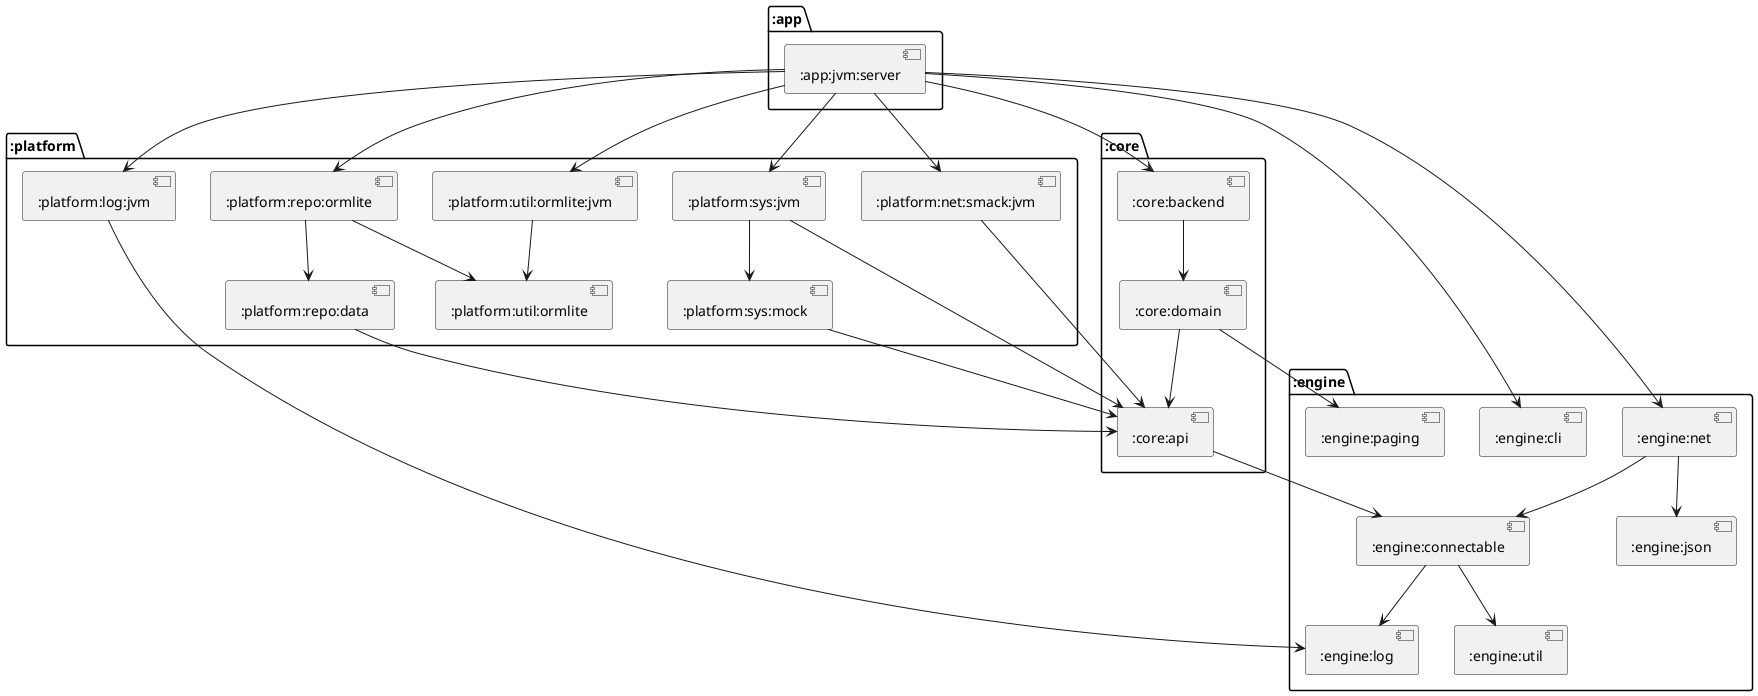 @startuml
package ":platform" {
[:platform:repo:ormlite]
[:platform:util:ormlite:jvm]
[:platform:sys:jvm]
[:platform:net:smack:jvm]
[:platform:log:jvm]
[:platform:util:ormlite]
[:platform:repo:data]
[:platform:sys:mock]
}
package ":engine" {
[:engine:cli]
[:engine:net]
[:engine:connectable]
[:engine:util]
[:engine:log]
[:engine:paging]
[:engine:json]
}
package ":core" {
[:core:backend]
[:core:api]
[:core:domain]
}
package ":app" {
[:app:jvm:server]
}
[:platform:repo:ormlite] --> [:platform:util:ormlite]
[:platform:repo:ormlite] --> [:platform:repo:data]
[:platform:util:ormlite:jvm] --> [:platform:util:ormlite]
[:platform:sys:jvm] --> [:core:api]
[:platform:sys:jvm] --> [:platform:sys:mock]
[:platform:net:smack:jvm] --> [:core:api]
[:core:backend] --> [:core:domain]
[:engine:net] --> [:engine:connectable]
[:engine:net] --> [:engine:json]
[:platform:log:jvm] --> [:engine:log]
[:platform:repo:data] --> [:core:api]
[:core:api] --> [:engine:connectable]
[:engine:connectable] --> [:engine:util]
[:engine:connectable] --> [:engine:log]
[:platform:sys:mock] --> [:core:api]
[:core:domain] --> [:engine:paging]
[:core:domain] --> [:core:api]
[:app:jvm:server] --> [:platform:repo:ormlite]
[:app:jvm:server] --> [:platform:util:ormlite:jvm]
[:app:jvm:server] --> [:platform:sys:jvm]
[:app:jvm:server] --> [:platform:net:smack:jvm]
[:app:jvm:server] --> [:engine:cli]
[:app:jvm:server] --> [:core:backend]
[:app:jvm:server] --> [:engine:net]
[:app:jvm:server] --> [:platform:log:jvm]
@enduml
